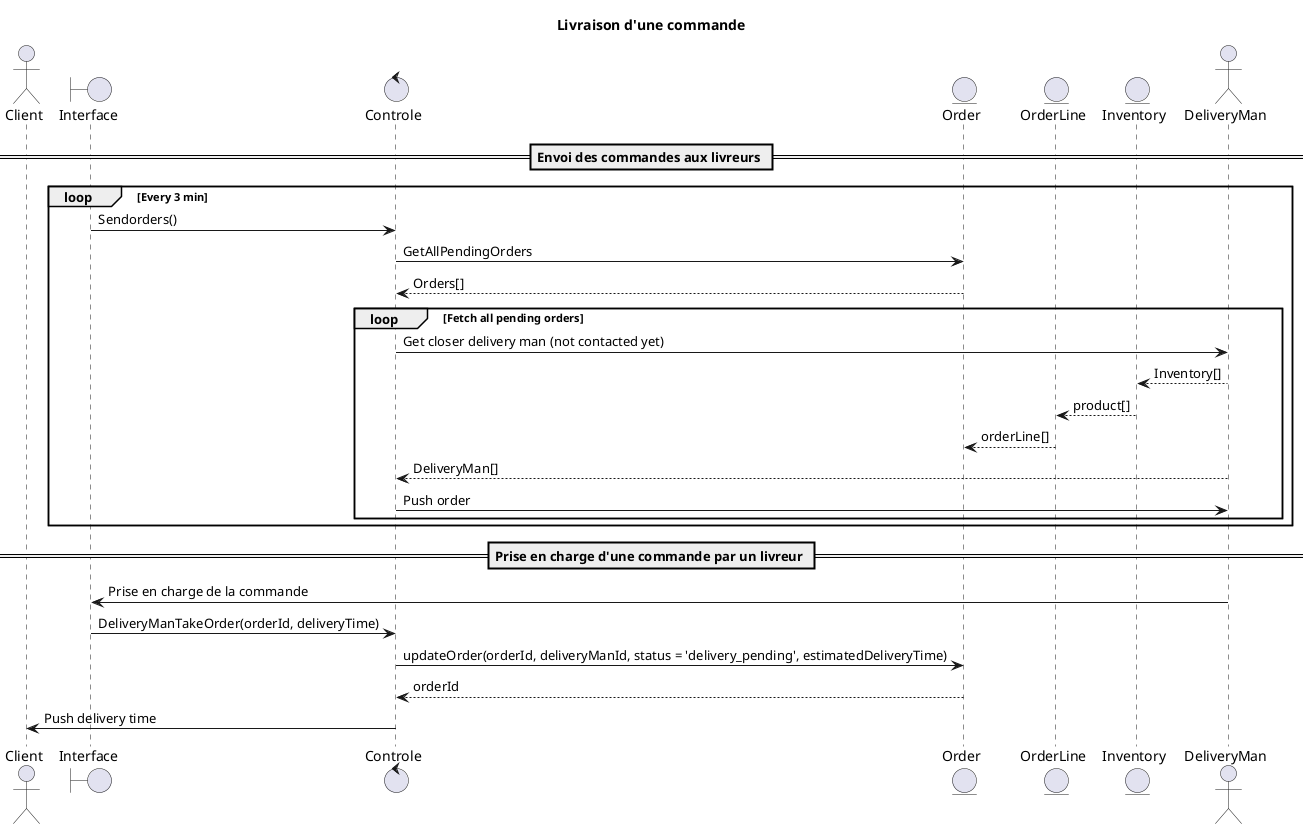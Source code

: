 @startuml
title Livraison d'une commande
actor Client
boundary Interface 
control Controle
entity Order
entity OrderLine
entity Inventory
actor DeliveryMan
== Envoi des commandes aux livreurs ==
loop Every 3 min
Interface -> Controle : Sendorders()
Controle -> Order : GetAllPendingOrders
Order --> Controle : Orders[]
loop Fetch all pending orders
Controle -> DeliveryMan : Get closer delivery man (not contacted yet)
DeliveryMan --> Inventory : Inventory[]
Inventory --> OrderLine : product[]
OrderLine --> Order : orderLine[]
DeliveryMan --> Controle : DeliveryMan[]
Controle -> DeliveryMan : Push order
end
end
== Prise en charge d'une commande par un livreur ==
DeliveryMan -> Interface : Prise en charge de la commande
Interface -> Controle : DeliveryManTakeOrder(orderId, deliveryTime)
Controle -> Order : updateOrder(orderId, deliveryManId, status = 'delivery_pending', estimatedDeliveryTime)
Order --> Controle : orderId
Controle -> Client : Push delivery time
@enduml